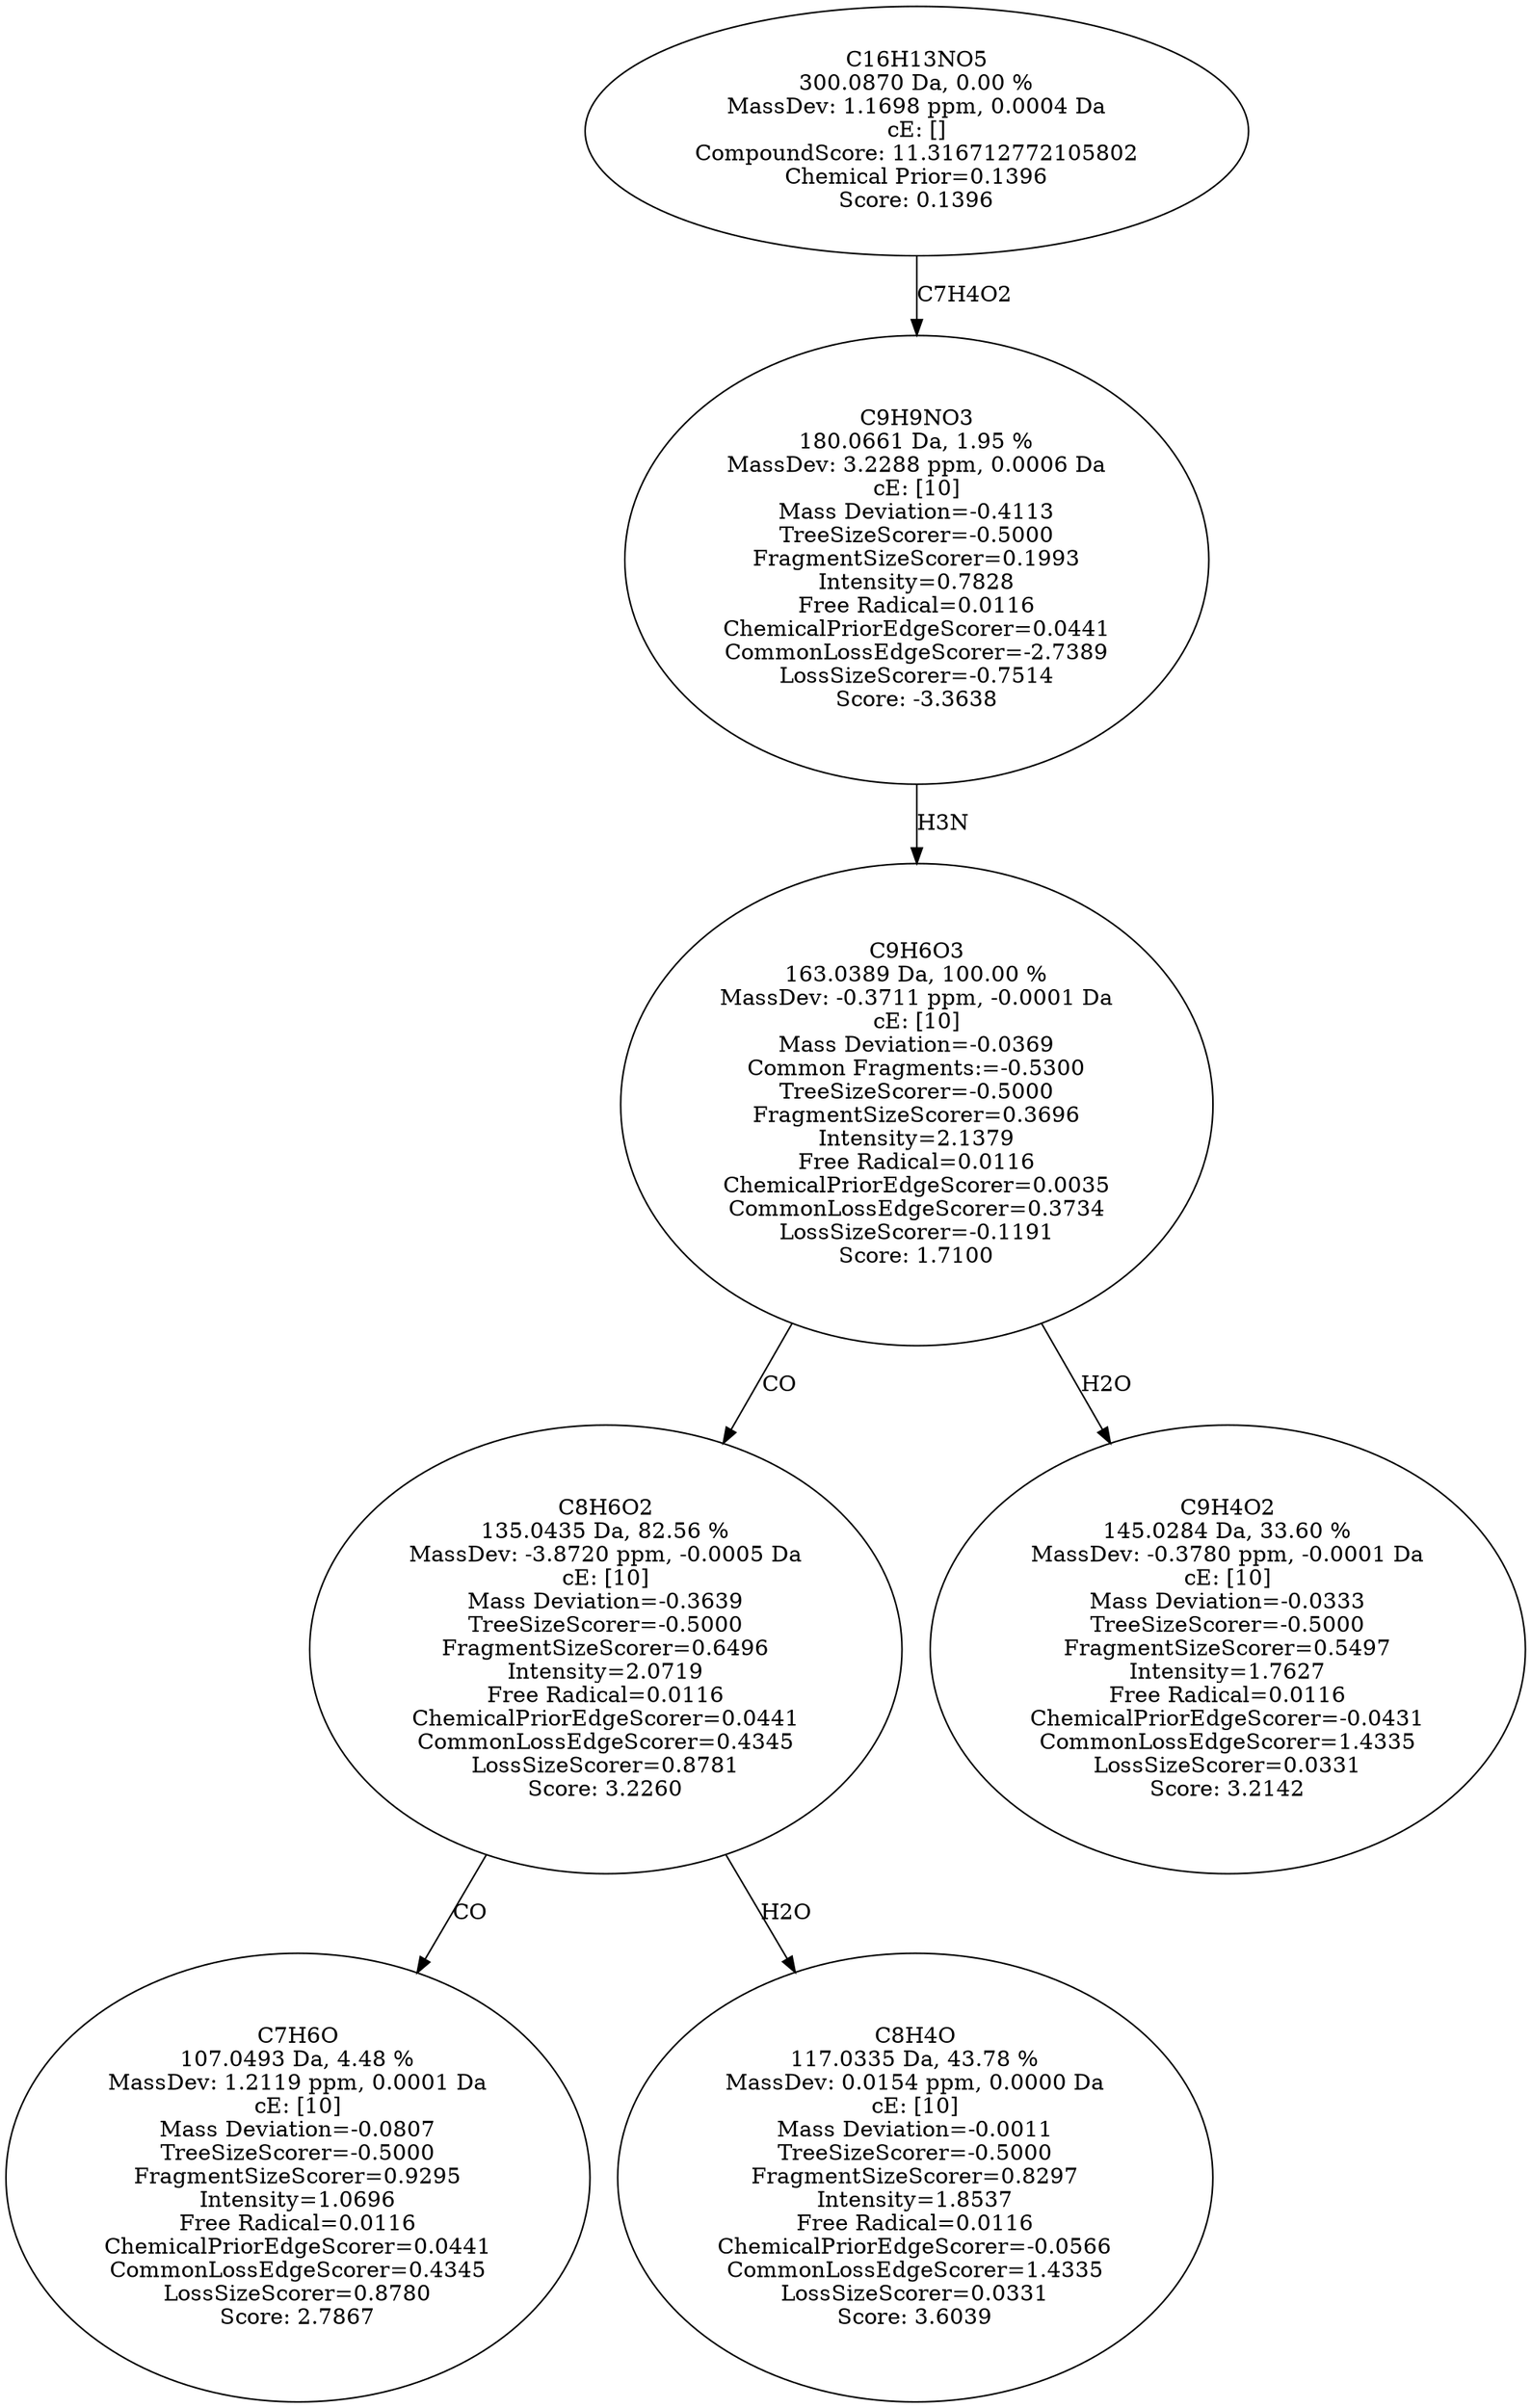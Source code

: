 strict digraph {
v1 [label="C7H6O\n107.0493 Da, 4.48 %\nMassDev: 1.2119 ppm, 0.0001 Da\ncE: [10]\nMass Deviation=-0.0807\nTreeSizeScorer=-0.5000\nFragmentSizeScorer=0.9295\nIntensity=1.0696\nFree Radical=0.0116\nChemicalPriorEdgeScorer=0.0441\nCommonLossEdgeScorer=0.4345\nLossSizeScorer=0.8780\nScore: 2.7867"];
v2 [label="C8H4O\n117.0335 Da, 43.78 %\nMassDev: 0.0154 ppm, 0.0000 Da\ncE: [10]\nMass Deviation=-0.0011\nTreeSizeScorer=-0.5000\nFragmentSizeScorer=0.8297\nIntensity=1.8537\nFree Radical=0.0116\nChemicalPriorEdgeScorer=-0.0566\nCommonLossEdgeScorer=1.4335\nLossSizeScorer=0.0331\nScore: 3.6039"];
v3 [label="C8H6O2\n135.0435 Da, 82.56 %\nMassDev: -3.8720 ppm, -0.0005 Da\ncE: [10]\nMass Deviation=-0.3639\nTreeSizeScorer=-0.5000\nFragmentSizeScorer=0.6496\nIntensity=2.0719\nFree Radical=0.0116\nChemicalPriorEdgeScorer=0.0441\nCommonLossEdgeScorer=0.4345\nLossSizeScorer=0.8781\nScore: 3.2260"];
v4 [label="C9H4O2\n145.0284 Da, 33.60 %\nMassDev: -0.3780 ppm, -0.0001 Da\ncE: [10]\nMass Deviation=-0.0333\nTreeSizeScorer=-0.5000\nFragmentSizeScorer=0.5497\nIntensity=1.7627\nFree Radical=0.0116\nChemicalPriorEdgeScorer=-0.0431\nCommonLossEdgeScorer=1.4335\nLossSizeScorer=0.0331\nScore: 3.2142"];
v5 [label="C9H6O3\n163.0389 Da, 100.00 %\nMassDev: -0.3711 ppm, -0.0001 Da\ncE: [10]\nMass Deviation=-0.0369\nCommon Fragments:=-0.5300\nTreeSizeScorer=-0.5000\nFragmentSizeScorer=0.3696\nIntensity=2.1379\nFree Radical=0.0116\nChemicalPriorEdgeScorer=0.0035\nCommonLossEdgeScorer=0.3734\nLossSizeScorer=-0.1191\nScore: 1.7100"];
v6 [label="C9H9NO3\n180.0661 Da, 1.95 %\nMassDev: 3.2288 ppm, 0.0006 Da\ncE: [10]\nMass Deviation=-0.4113\nTreeSizeScorer=-0.5000\nFragmentSizeScorer=0.1993\nIntensity=0.7828\nFree Radical=0.0116\nChemicalPriorEdgeScorer=0.0441\nCommonLossEdgeScorer=-2.7389\nLossSizeScorer=-0.7514\nScore: -3.3638"];
v7 [label="C16H13NO5\n300.0870 Da, 0.00 %\nMassDev: 1.1698 ppm, 0.0004 Da\ncE: []\nCompoundScore: 11.316712772105802\nChemical Prior=0.1396\nScore: 0.1396"];
v3 -> v1 [label="CO"];
v3 -> v2 [label="H2O"];
v5 -> v3 [label="CO"];
v5 -> v4 [label="H2O"];
v6 -> v5 [label="H3N"];
v7 -> v6 [label="C7H4O2"];
}